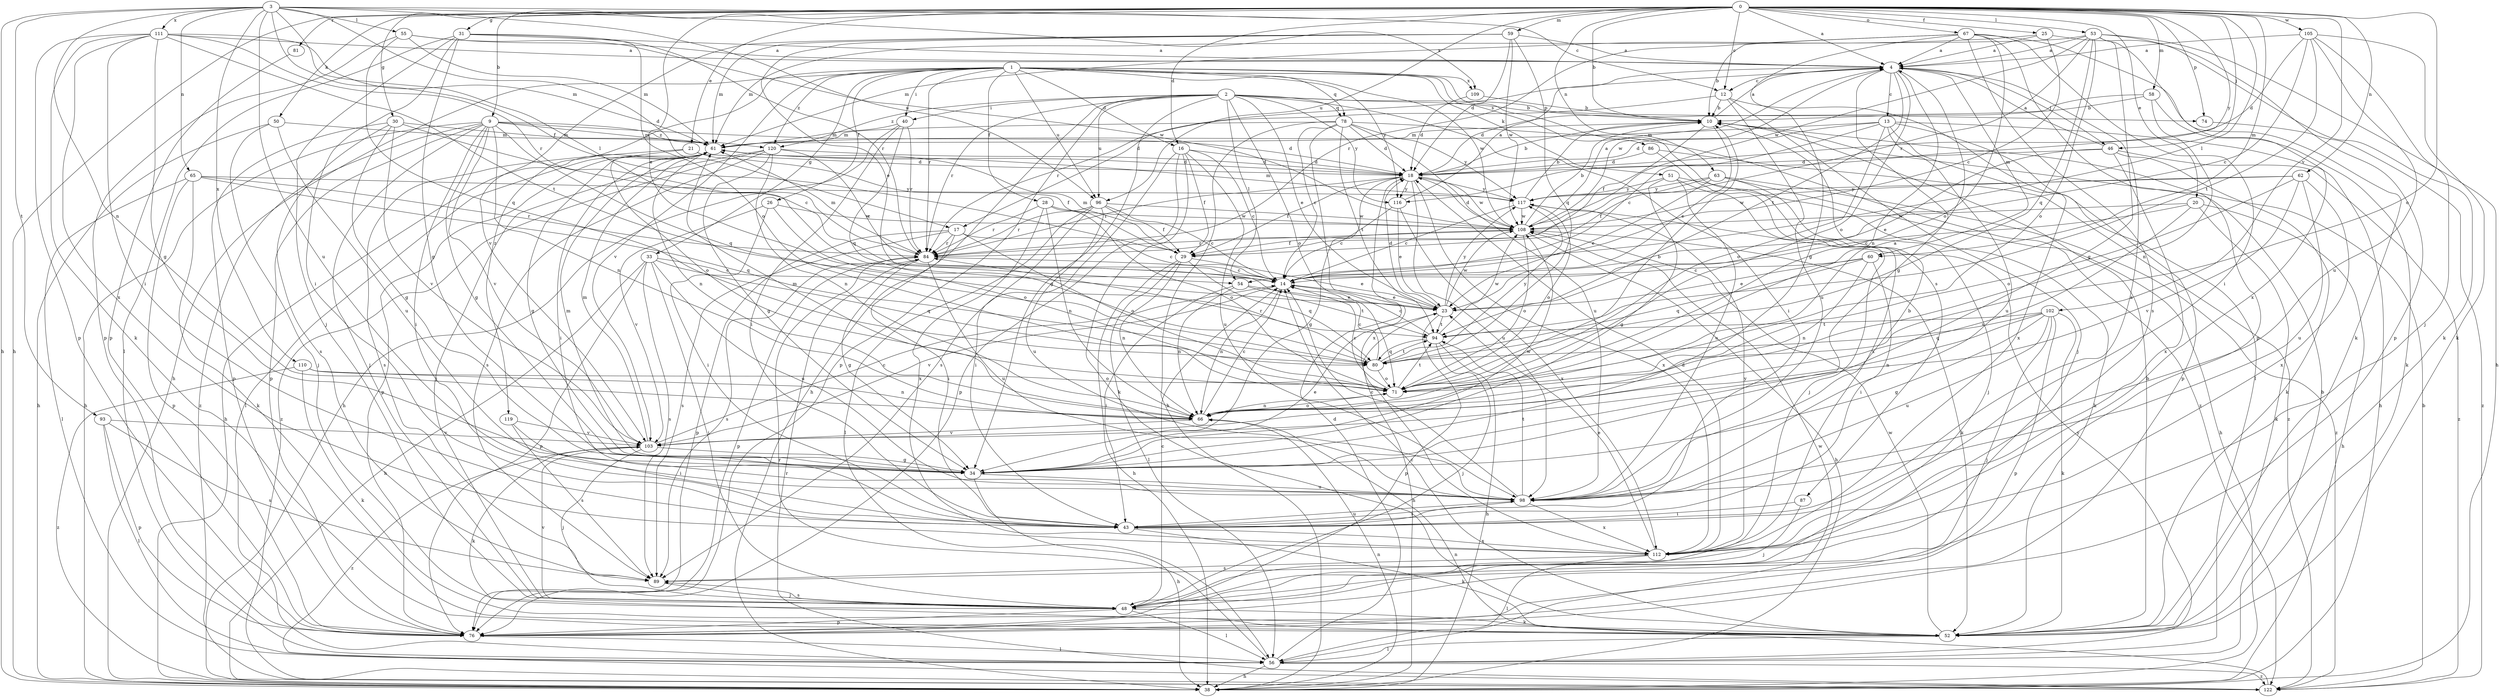 strict digraph  {
0;
1;
2;
3;
4;
9;
10;
12;
13;
14;
16;
17;
18;
20;
21;
23;
25;
26;
28;
29;
30;
31;
33;
34;
38;
40;
43;
46;
48;
50;
51;
52;
53;
54;
55;
56;
58;
59;
60;
61;
62;
63;
65;
66;
67;
71;
74;
76;
78;
80;
81;
84;
86;
87;
89;
93;
94;
96;
98;
102;
103;
105;
108;
109;
110;
111;
112;
116;
117;
119;
120;
122;
0 -> 4  [label=a];
0 -> 9  [label=b];
0 -> 10  [label=b];
0 -> 12  [label=c];
0 -> 16  [label=d];
0 -> 20  [label=e];
0 -> 21  [label=e];
0 -> 23  [label=e];
0 -> 25  [label=f];
0 -> 30  [label=g];
0 -> 31  [label=g];
0 -> 38  [label=h];
0 -> 46  [label=j];
0 -> 50  [label=k];
0 -> 53  [label=l];
0 -> 54  [label=l];
0 -> 58  [label=m];
0 -> 59  [label=m];
0 -> 60  [label=m];
0 -> 62  [label=n];
0 -> 63  [label=n];
0 -> 67  [label=o];
0 -> 71  [label=o];
0 -> 74  [label=p];
0 -> 81  [label=r];
0 -> 96  [label=u];
0 -> 102  [label=v];
0 -> 105  [label=w];
0 -> 116  [label=y];
1 -> 16  [label=d];
1 -> 26  [label=f];
1 -> 28  [label=f];
1 -> 33  [label=g];
1 -> 38  [label=h];
1 -> 40  [label=i];
1 -> 51  [label=k];
1 -> 78  [label=q];
1 -> 84  [label=r];
1 -> 86  [label=s];
1 -> 87  [label=s];
1 -> 96  [label=u];
1 -> 103  [label=v];
1 -> 108  [label=w];
1 -> 109  [label=x];
1 -> 116  [label=y];
1 -> 119  [label=z];
1 -> 120  [label=z];
2 -> 10  [label=b];
2 -> 23  [label=e];
2 -> 34  [label=g];
2 -> 38  [label=h];
2 -> 40  [label=i];
2 -> 43  [label=i];
2 -> 54  [label=l];
2 -> 71  [label=o];
2 -> 74  [label=p];
2 -> 76  [label=p];
2 -> 78  [label=q];
2 -> 84  [label=r];
2 -> 96  [label=u];
2 -> 116  [label=y];
2 -> 120  [label=z];
3 -> 12  [label=c];
3 -> 17  [label=d];
3 -> 29  [label=f];
3 -> 38  [label=h];
3 -> 54  [label=l];
3 -> 55  [label=l];
3 -> 65  [label=n];
3 -> 66  [label=n];
3 -> 93  [label=t];
3 -> 96  [label=u];
3 -> 98  [label=u];
3 -> 109  [label=x];
3 -> 110  [label=x];
3 -> 111  [label=x];
4 -> 12  [label=c];
4 -> 13  [label=c];
4 -> 17  [label=d];
4 -> 34  [label=g];
4 -> 46  [label=j];
4 -> 60  [label=m];
4 -> 66  [label=n];
4 -> 71  [label=o];
4 -> 94  [label=t];
4 -> 108  [label=w];
9 -> 18  [label=d];
9 -> 34  [label=g];
9 -> 38  [label=h];
9 -> 43  [label=i];
9 -> 48  [label=j];
9 -> 61  [label=m];
9 -> 66  [label=n];
9 -> 76  [label=p];
9 -> 80  [label=q];
9 -> 103  [label=v];
9 -> 120  [label=z];
9 -> 122  [label=z];
10 -> 4  [label=a];
10 -> 23  [label=e];
10 -> 29  [label=f];
10 -> 61  [label=m];
12 -> 10  [label=b];
12 -> 48  [label=j];
12 -> 56  [label=l];
12 -> 84  [label=r];
12 -> 98  [label=u];
13 -> 14  [label=c];
13 -> 18  [label=d];
13 -> 38  [label=h];
13 -> 61  [label=m];
13 -> 71  [label=o];
13 -> 76  [label=p];
13 -> 98  [label=u];
13 -> 112  [label=x];
14 -> 23  [label=e];
14 -> 66  [label=n];
14 -> 103  [label=v];
16 -> 14  [label=c];
16 -> 18  [label=d];
16 -> 29  [label=f];
16 -> 52  [label=k];
16 -> 76  [label=p];
16 -> 89  [label=s];
16 -> 98  [label=u];
17 -> 14  [label=c];
17 -> 43  [label=i];
17 -> 71  [label=o];
17 -> 76  [label=p];
17 -> 84  [label=r];
17 -> 89  [label=s];
18 -> 10  [label=b];
18 -> 29  [label=f];
18 -> 34  [label=g];
18 -> 84  [label=r];
18 -> 98  [label=u];
18 -> 108  [label=w];
18 -> 112  [label=x];
18 -> 116  [label=y];
18 -> 117  [label=y];
20 -> 14  [label=c];
20 -> 38  [label=h];
20 -> 52  [label=k];
20 -> 103  [label=v];
20 -> 108  [label=w];
21 -> 18  [label=d];
21 -> 29  [label=f];
21 -> 71  [label=o];
21 -> 89  [label=s];
23 -> 18  [label=d];
23 -> 38  [label=h];
23 -> 76  [label=p];
23 -> 94  [label=t];
23 -> 108  [label=w];
23 -> 117  [label=y];
25 -> 4  [label=a];
25 -> 14  [label=c];
25 -> 61  [label=m];
25 -> 76  [label=p];
26 -> 43  [label=i];
26 -> 71  [label=o];
26 -> 103  [label=v];
26 -> 108  [label=w];
28 -> 66  [label=n];
28 -> 71  [label=o];
28 -> 84  [label=r];
28 -> 108  [label=w];
28 -> 112  [label=x];
29 -> 23  [label=e];
29 -> 38  [label=h];
29 -> 56  [label=l];
29 -> 61  [label=m];
29 -> 66  [label=n];
29 -> 80  [label=q];
30 -> 14  [label=c];
30 -> 34  [label=g];
30 -> 61  [label=m];
30 -> 76  [label=p];
30 -> 89  [label=s];
30 -> 103  [label=v];
31 -> 4  [label=a];
31 -> 34  [label=g];
31 -> 43  [label=i];
31 -> 48  [label=j];
31 -> 56  [label=l];
31 -> 71  [label=o];
31 -> 84  [label=r];
33 -> 14  [label=c];
33 -> 38  [label=h];
33 -> 48  [label=j];
33 -> 76  [label=p];
33 -> 80  [label=q];
33 -> 89  [label=s];
33 -> 98  [label=u];
34 -> 23  [label=e];
34 -> 38  [label=h];
34 -> 61  [label=m];
34 -> 98  [label=u];
34 -> 108  [label=w];
38 -> 66  [label=n];
40 -> 38  [label=h];
40 -> 43  [label=i];
40 -> 61  [label=m];
40 -> 80  [label=q];
40 -> 84  [label=r];
43 -> 4  [label=a];
43 -> 52  [label=k];
43 -> 98  [label=u];
43 -> 112  [label=x];
46 -> 4  [label=a];
46 -> 18  [label=d];
46 -> 23  [label=e];
46 -> 52  [label=k];
46 -> 112  [label=x];
46 -> 122  [label=z];
48 -> 14  [label=c];
48 -> 52  [label=k];
48 -> 56  [label=l];
48 -> 76  [label=p];
48 -> 89  [label=s];
48 -> 103  [label=v];
50 -> 38  [label=h];
50 -> 48  [label=j];
50 -> 61  [label=m];
50 -> 98  [label=u];
51 -> 34  [label=g];
51 -> 48  [label=j];
51 -> 52  [label=k];
51 -> 98  [label=u];
51 -> 117  [label=y];
52 -> 10  [label=b];
52 -> 14  [label=c];
52 -> 56  [label=l];
52 -> 108  [label=w];
53 -> 4  [label=a];
53 -> 34  [label=g];
53 -> 38  [label=h];
53 -> 52  [label=k];
53 -> 61  [label=m];
53 -> 71  [label=o];
53 -> 80  [label=q];
53 -> 84  [label=r];
53 -> 108  [label=w];
53 -> 112  [label=x];
54 -> 23  [label=e];
54 -> 43  [label=i];
54 -> 66  [label=n];
54 -> 94  [label=t];
55 -> 4  [label=a];
55 -> 61  [label=m];
55 -> 76  [label=p];
55 -> 80  [label=q];
55 -> 108  [label=w];
56 -> 10  [label=b];
56 -> 18  [label=d];
56 -> 38  [label=h];
56 -> 84  [label=r];
56 -> 108  [label=w];
56 -> 117  [label=y];
56 -> 122  [label=z];
58 -> 10  [label=b];
58 -> 18  [label=d];
58 -> 52  [label=k];
58 -> 66  [label=n];
59 -> 4  [label=a];
59 -> 18  [label=d];
59 -> 23  [label=e];
59 -> 61  [label=m];
59 -> 80  [label=q];
59 -> 103  [label=v];
59 -> 108  [label=w];
60 -> 14  [label=c];
60 -> 23  [label=e];
60 -> 43  [label=i];
60 -> 66  [label=n];
60 -> 80  [label=q];
61 -> 18  [label=d];
61 -> 34  [label=g];
61 -> 38  [label=h];
61 -> 43  [label=i];
61 -> 56  [label=l];
61 -> 66  [label=n];
61 -> 76  [label=p];
62 -> 71  [label=o];
62 -> 98  [label=u];
62 -> 103  [label=v];
62 -> 108  [label=w];
62 -> 112  [label=x];
62 -> 117  [label=y];
63 -> 23  [label=e];
63 -> 29  [label=f];
63 -> 38  [label=h];
63 -> 48  [label=j];
63 -> 117  [label=y];
63 -> 122  [label=z];
65 -> 52  [label=k];
65 -> 56  [label=l];
65 -> 76  [label=p];
65 -> 80  [label=q];
65 -> 84  [label=r];
65 -> 117  [label=y];
66 -> 4  [label=a];
66 -> 14  [label=c];
66 -> 61  [label=m];
66 -> 71  [label=o];
66 -> 103  [label=v];
67 -> 4  [label=a];
67 -> 10  [label=b];
67 -> 34  [label=g];
67 -> 43  [label=i];
67 -> 52  [label=k];
67 -> 71  [label=o];
67 -> 76  [label=p];
67 -> 84  [label=r];
67 -> 89  [label=s];
71 -> 10  [label=b];
71 -> 14  [label=c];
71 -> 66  [label=n];
71 -> 94  [label=t];
74 -> 122  [label=z];
76 -> 56  [label=l];
78 -> 14  [label=c];
78 -> 18  [label=d];
78 -> 38  [label=h];
78 -> 61  [label=m];
78 -> 94  [label=t];
78 -> 98  [label=u];
78 -> 112  [label=x];
78 -> 117  [label=y];
78 -> 122  [label=z];
80 -> 14  [label=c];
80 -> 71  [label=o];
80 -> 84  [label=r];
80 -> 94  [label=t];
80 -> 117  [label=y];
81 -> 76  [label=p];
84 -> 14  [label=c];
84 -> 34  [label=g];
84 -> 61  [label=m];
84 -> 76  [label=p];
84 -> 89  [label=s];
84 -> 98  [label=u];
86 -> 18  [label=d];
86 -> 112  [label=x];
86 -> 122  [label=z];
87 -> 43  [label=i];
87 -> 48  [label=j];
89 -> 48  [label=j];
93 -> 56  [label=l];
93 -> 76  [label=p];
93 -> 89  [label=s];
93 -> 103  [label=v];
94 -> 14  [label=c];
94 -> 38  [label=h];
94 -> 48  [label=j];
94 -> 80  [label=q];
94 -> 108  [label=w];
96 -> 14  [label=c];
96 -> 29  [label=f];
96 -> 43  [label=i];
96 -> 56  [label=l];
96 -> 84  [label=r];
96 -> 98  [label=u];
96 -> 108  [label=w];
98 -> 10  [label=b];
98 -> 14  [label=c];
98 -> 43  [label=i];
98 -> 94  [label=t];
98 -> 112  [label=x];
102 -> 34  [label=g];
102 -> 48  [label=j];
102 -> 52  [label=k];
102 -> 66  [label=n];
102 -> 76  [label=p];
102 -> 80  [label=q];
102 -> 94  [label=t];
102 -> 98  [label=u];
103 -> 14  [label=c];
103 -> 34  [label=g];
103 -> 48  [label=j];
103 -> 52  [label=k];
103 -> 61  [label=m];
103 -> 122  [label=z];
105 -> 4  [label=a];
105 -> 14  [label=c];
105 -> 18  [label=d];
105 -> 48  [label=j];
105 -> 52  [label=k];
105 -> 94  [label=t];
105 -> 98  [label=u];
108 -> 4  [label=a];
108 -> 10  [label=b];
108 -> 18  [label=d];
108 -> 29  [label=f];
108 -> 38  [label=h];
108 -> 52  [label=k];
108 -> 71  [label=o];
108 -> 84  [label=r];
109 -> 10  [label=b];
109 -> 18  [label=d];
110 -> 52  [label=k];
110 -> 66  [label=n];
110 -> 71  [label=o];
110 -> 122  [label=z];
111 -> 4  [label=a];
111 -> 34  [label=g];
111 -> 43  [label=i];
111 -> 52  [label=k];
111 -> 61  [label=m];
111 -> 76  [label=p];
111 -> 84  [label=r];
111 -> 94  [label=t];
111 -> 112  [label=x];
112 -> 18  [label=d];
112 -> 23  [label=e];
112 -> 56  [label=l];
112 -> 89  [label=s];
112 -> 117  [label=y];
116 -> 4  [label=a];
116 -> 14  [label=c];
116 -> 23  [label=e];
116 -> 112  [label=x];
117 -> 10  [label=b];
117 -> 14  [label=c];
117 -> 61  [label=m];
117 -> 71  [label=o];
117 -> 108  [label=w];
119 -> 43  [label=i];
119 -> 89  [label=s];
119 -> 103  [label=v];
120 -> 14  [label=c];
120 -> 18  [label=d];
120 -> 34  [label=g];
120 -> 48  [label=j];
120 -> 66  [label=n];
120 -> 89  [label=s];
120 -> 122  [label=z];
122 -> 10  [label=b];
122 -> 66  [label=n];
122 -> 84  [label=r];
}
